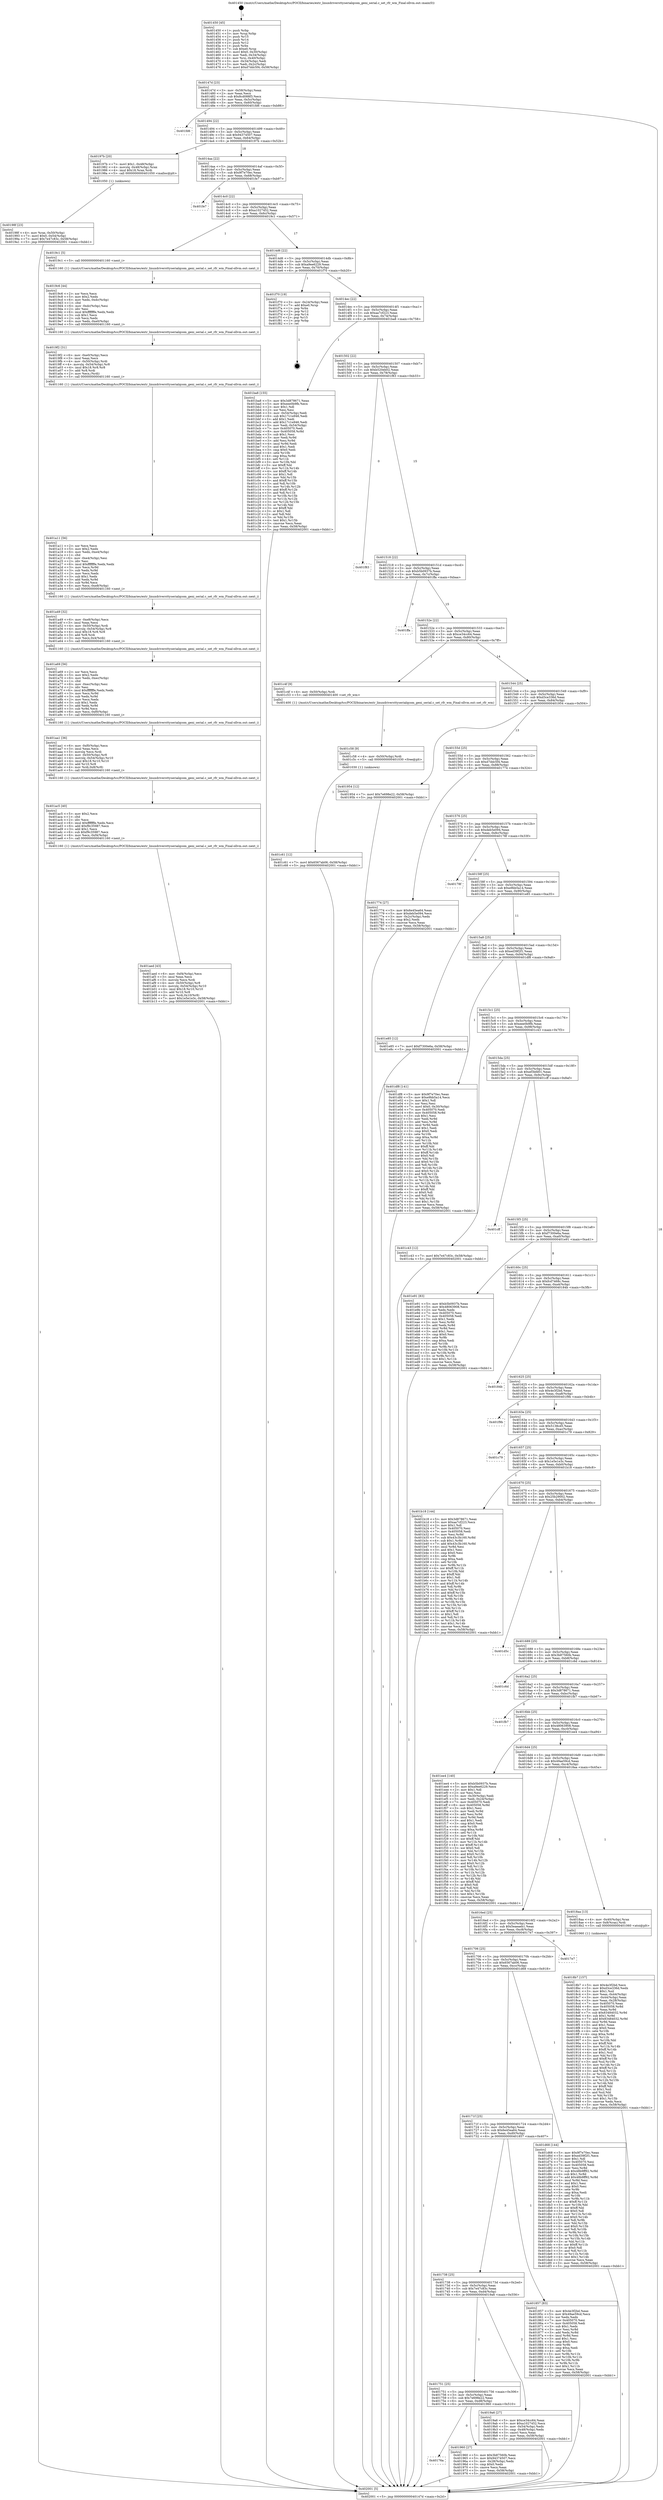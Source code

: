 digraph "0x401450" {
  label = "0x401450 (/mnt/c/Users/mathe/Desktop/tcc/POCII/binaries/extr_linuxdriversttyserialqcom_geni_serial.c_set_rfr_wm_Final-ollvm.out::main(0))"
  labelloc = "t"
  node[shape=record]

  Entry [label="",width=0.3,height=0.3,shape=circle,fillcolor=black,style=filled]
  "0x40147d" [label="{
     0x40147d [23]\l
     | [instrs]\l
     &nbsp;&nbsp;0x40147d \<+3\>: mov -0x58(%rbp),%eax\l
     &nbsp;&nbsp;0x401480 \<+2\>: mov %eax,%ecx\l
     &nbsp;&nbsp;0x401482 \<+6\>: sub $0x8cd088f3,%ecx\l
     &nbsp;&nbsp;0x401488 \<+3\>: mov %eax,-0x5c(%rbp)\l
     &nbsp;&nbsp;0x40148b \<+3\>: mov %ecx,-0x60(%rbp)\l
     &nbsp;&nbsp;0x40148e \<+6\>: je 0000000000401fd6 \<main+0xb86\>\l
  }"]
  "0x401fd6" [label="{
     0x401fd6\l
  }", style=dashed]
  "0x401494" [label="{
     0x401494 [22]\l
     | [instrs]\l
     &nbsp;&nbsp;0x401494 \<+5\>: jmp 0000000000401499 \<main+0x49\>\l
     &nbsp;&nbsp;0x401499 \<+3\>: mov -0x5c(%rbp),%eax\l
     &nbsp;&nbsp;0x40149c \<+5\>: sub $0x94374507,%eax\l
     &nbsp;&nbsp;0x4014a1 \<+3\>: mov %eax,-0x64(%rbp)\l
     &nbsp;&nbsp;0x4014a4 \<+6\>: je 000000000040197b \<main+0x52b\>\l
  }"]
  Exit [label="",width=0.3,height=0.3,shape=circle,fillcolor=black,style=filled,peripheries=2]
  "0x40197b" [label="{
     0x40197b [20]\l
     | [instrs]\l
     &nbsp;&nbsp;0x40197b \<+7\>: movl $0x1,-0x48(%rbp)\l
     &nbsp;&nbsp;0x401982 \<+4\>: movslq -0x48(%rbp),%rax\l
     &nbsp;&nbsp;0x401986 \<+4\>: imul $0x18,%rax,%rdi\l
     &nbsp;&nbsp;0x40198a \<+5\>: call 0000000000401050 \<malloc@plt\>\l
     | [calls]\l
     &nbsp;&nbsp;0x401050 \{1\} (unknown)\l
  }"]
  "0x4014aa" [label="{
     0x4014aa [22]\l
     | [instrs]\l
     &nbsp;&nbsp;0x4014aa \<+5\>: jmp 00000000004014af \<main+0x5f\>\l
     &nbsp;&nbsp;0x4014af \<+3\>: mov -0x5c(%rbp),%eax\l
     &nbsp;&nbsp;0x4014b2 \<+5\>: sub $0x9f7e70ec,%eax\l
     &nbsp;&nbsp;0x4014b7 \<+3\>: mov %eax,-0x68(%rbp)\l
     &nbsp;&nbsp;0x4014ba \<+6\>: je 0000000000401fe7 \<main+0xb97\>\l
  }"]
  "0x401c61" [label="{
     0x401c61 [12]\l
     | [instrs]\l
     &nbsp;&nbsp;0x401c61 \<+7\>: movl $0x6567ab06,-0x58(%rbp)\l
     &nbsp;&nbsp;0x401c68 \<+5\>: jmp 0000000000402001 \<main+0xbb1\>\l
  }"]
  "0x401fe7" [label="{
     0x401fe7\l
  }", style=dashed]
  "0x4014c0" [label="{
     0x4014c0 [22]\l
     | [instrs]\l
     &nbsp;&nbsp;0x4014c0 \<+5\>: jmp 00000000004014c5 \<main+0x75\>\l
     &nbsp;&nbsp;0x4014c5 \<+3\>: mov -0x5c(%rbp),%eax\l
     &nbsp;&nbsp;0x4014c8 \<+5\>: sub $0xa1027452,%eax\l
     &nbsp;&nbsp;0x4014cd \<+3\>: mov %eax,-0x6c(%rbp)\l
     &nbsp;&nbsp;0x4014d0 \<+6\>: je 00000000004019c1 \<main+0x571\>\l
  }"]
  "0x401c58" [label="{
     0x401c58 [9]\l
     | [instrs]\l
     &nbsp;&nbsp;0x401c58 \<+4\>: mov -0x50(%rbp),%rdi\l
     &nbsp;&nbsp;0x401c5c \<+5\>: call 0000000000401030 \<free@plt\>\l
     | [calls]\l
     &nbsp;&nbsp;0x401030 \{1\} (unknown)\l
  }"]
  "0x4019c1" [label="{
     0x4019c1 [5]\l
     | [instrs]\l
     &nbsp;&nbsp;0x4019c1 \<+5\>: call 0000000000401160 \<next_i\>\l
     | [calls]\l
     &nbsp;&nbsp;0x401160 \{1\} (/mnt/c/Users/mathe/Desktop/tcc/POCII/binaries/extr_linuxdriversttyserialqcom_geni_serial.c_set_rfr_wm_Final-ollvm.out::next_i)\l
  }"]
  "0x4014d6" [label="{
     0x4014d6 [22]\l
     | [instrs]\l
     &nbsp;&nbsp;0x4014d6 \<+5\>: jmp 00000000004014db \<main+0x8b\>\l
     &nbsp;&nbsp;0x4014db \<+3\>: mov -0x5c(%rbp),%eax\l
     &nbsp;&nbsp;0x4014de \<+5\>: sub $0xa9ee6229,%eax\l
     &nbsp;&nbsp;0x4014e3 \<+3\>: mov %eax,-0x70(%rbp)\l
     &nbsp;&nbsp;0x4014e6 \<+6\>: je 0000000000401f70 \<main+0xb20\>\l
  }"]
  "0x401aed" [label="{
     0x401aed [43]\l
     | [instrs]\l
     &nbsp;&nbsp;0x401aed \<+6\>: mov -0xf4(%rbp),%ecx\l
     &nbsp;&nbsp;0x401af3 \<+3\>: imul %eax,%ecx\l
     &nbsp;&nbsp;0x401af6 \<+3\>: movslq %ecx,%rdi\l
     &nbsp;&nbsp;0x401af9 \<+4\>: mov -0x50(%rbp),%r8\l
     &nbsp;&nbsp;0x401afd \<+4\>: movslq -0x54(%rbp),%r10\l
     &nbsp;&nbsp;0x401b01 \<+4\>: imul $0x18,%r10,%r10\l
     &nbsp;&nbsp;0x401b05 \<+3\>: add %r10,%r8\l
     &nbsp;&nbsp;0x401b08 \<+4\>: mov %rdi,0x10(%r8)\l
     &nbsp;&nbsp;0x401b0c \<+7\>: movl $0x1e5e1e3c,-0x58(%rbp)\l
     &nbsp;&nbsp;0x401b13 \<+5\>: jmp 0000000000402001 \<main+0xbb1\>\l
  }"]
  "0x401f70" [label="{
     0x401f70 [19]\l
     | [instrs]\l
     &nbsp;&nbsp;0x401f70 \<+3\>: mov -0x24(%rbp),%eax\l
     &nbsp;&nbsp;0x401f73 \<+7\>: add $0xe0,%rsp\l
     &nbsp;&nbsp;0x401f7a \<+1\>: pop %rbx\l
     &nbsp;&nbsp;0x401f7b \<+2\>: pop %r12\l
     &nbsp;&nbsp;0x401f7d \<+2\>: pop %r14\l
     &nbsp;&nbsp;0x401f7f \<+2\>: pop %r15\l
     &nbsp;&nbsp;0x401f81 \<+1\>: pop %rbp\l
     &nbsp;&nbsp;0x401f82 \<+1\>: ret\l
  }"]
  "0x4014ec" [label="{
     0x4014ec [22]\l
     | [instrs]\l
     &nbsp;&nbsp;0x4014ec \<+5\>: jmp 00000000004014f1 \<main+0xa1\>\l
     &nbsp;&nbsp;0x4014f1 \<+3\>: mov -0x5c(%rbp),%eax\l
     &nbsp;&nbsp;0x4014f4 \<+5\>: sub $0xaa7cf223,%eax\l
     &nbsp;&nbsp;0x4014f9 \<+3\>: mov %eax,-0x74(%rbp)\l
     &nbsp;&nbsp;0x4014fc \<+6\>: je 0000000000401ba8 \<main+0x758\>\l
  }"]
  "0x401ac5" [label="{
     0x401ac5 [40]\l
     | [instrs]\l
     &nbsp;&nbsp;0x401ac5 \<+5\>: mov $0x2,%ecx\l
     &nbsp;&nbsp;0x401aca \<+1\>: cltd\l
     &nbsp;&nbsp;0x401acb \<+2\>: idiv %ecx\l
     &nbsp;&nbsp;0x401acd \<+6\>: imul $0xfffffffe,%edx,%ecx\l
     &nbsp;&nbsp;0x401ad3 \<+6\>: add $0xf9c35987,%ecx\l
     &nbsp;&nbsp;0x401ad9 \<+3\>: add $0x1,%ecx\l
     &nbsp;&nbsp;0x401adc \<+6\>: sub $0xf9c35987,%ecx\l
     &nbsp;&nbsp;0x401ae2 \<+6\>: mov %ecx,-0xf4(%rbp)\l
     &nbsp;&nbsp;0x401ae8 \<+5\>: call 0000000000401160 \<next_i\>\l
     | [calls]\l
     &nbsp;&nbsp;0x401160 \{1\} (/mnt/c/Users/mathe/Desktop/tcc/POCII/binaries/extr_linuxdriversttyserialqcom_geni_serial.c_set_rfr_wm_Final-ollvm.out::next_i)\l
  }"]
  "0x401ba8" [label="{
     0x401ba8 [155]\l
     | [instrs]\l
     &nbsp;&nbsp;0x401ba8 \<+5\>: mov $0x3d878671,%eax\l
     &nbsp;&nbsp;0x401bad \<+5\>: mov $0xeee0b9fb,%ecx\l
     &nbsp;&nbsp;0x401bb2 \<+2\>: mov $0x1,%dl\l
     &nbsp;&nbsp;0x401bb4 \<+2\>: xor %esi,%esi\l
     &nbsp;&nbsp;0x401bb6 \<+3\>: mov -0x54(%rbp),%edi\l
     &nbsp;&nbsp;0x401bb9 \<+6\>: sub $0x17c1e946,%edi\l
     &nbsp;&nbsp;0x401bbf \<+3\>: add $0x1,%edi\l
     &nbsp;&nbsp;0x401bc2 \<+6\>: add $0x17c1e946,%edi\l
     &nbsp;&nbsp;0x401bc8 \<+3\>: mov %edi,-0x54(%rbp)\l
     &nbsp;&nbsp;0x401bcb \<+7\>: mov 0x405070,%edi\l
     &nbsp;&nbsp;0x401bd2 \<+8\>: mov 0x405058,%r8d\l
     &nbsp;&nbsp;0x401bda \<+3\>: sub $0x1,%esi\l
     &nbsp;&nbsp;0x401bdd \<+3\>: mov %edi,%r9d\l
     &nbsp;&nbsp;0x401be0 \<+3\>: add %esi,%r9d\l
     &nbsp;&nbsp;0x401be3 \<+4\>: imul %r9d,%edi\l
     &nbsp;&nbsp;0x401be7 \<+3\>: and $0x1,%edi\l
     &nbsp;&nbsp;0x401bea \<+3\>: cmp $0x0,%edi\l
     &nbsp;&nbsp;0x401bed \<+4\>: sete %r10b\l
     &nbsp;&nbsp;0x401bf1 \<+4\>: cmp $0xa,%r8d\l
     &nbsp;&nbsp;0x401bf5 \<+4\>: setl %r11b\l
     &nbsp;&nbsp;0x401bf9 \<+3\>: mov %r10b,%bl\l
     &nbsp;&nbsp;0x401bfc \<+3\>: xor $0xff,%bl\l
     &nbsp;&nbsp;0x401bff \<+3\>: mov %r11b,%r14b\l
     &nbsp;&nbsp;0x401c02 \<+4\>: xor $0xff,%r14b\l
     &nbsp;&nbsp;0x401c06 \<+3\>: xor $0x1,%dl\l
     &nbsp;&nbsp;0x401c09 \<+3\>: mov %bl,%r15b\l
     &nbsp;&nbsp;0x401c0c \<+4\>: and $0xff,%r15b\l
     &nbsp;&nbsp;0x401c10 \<+3\>: and %dl,%r10b\l
     &nbsp;&nbsp;0x401c13 \<+3\>: mov %r14b,%r12b\l
     &nbsp;&nbsp;0x401c16 \<+4\>: and $0xff,%r12b\l
     &nbsp;&nbsp;0x401c1a \<+3\>: and %dl,%r11b\l
     &nbsp;&nbsp;0x401c1d \<+3\>: or %r10b,%r15b\l
     &nbsp;&nbsp;0x401c20 \<+3\>: or %r11b,%r12b\l
     &nbsp;&nbsp;0x401c23 \<+3\>: xor %r12b,%r15b\l
     &nbsp;&nbsp;0x401c26 \<+3\>: or %r14b,%bl\l
     &nbsp;&nbsp;0x401c29 \<+3\>: xor $0xff,%bl\l
     &nbsp;&nbsp;0x401c2c \<+3\>: or $0x1,%dl\l
     &nbsp;&nbsp;0x401c2f \<+2\>: and %dl,%bl\l
     &nbsp;&nbsp;0x401c31 \<+3\>: or %bl,%r15b\l
     &nbsp;&nbsp;0x401c34 \<+4\>: test $0x1,%r15b\l
     &nbsp;&nbsp;0x401c38 \<+3\>: cmovne %ecx,%eax\l
     &nbsp;&nbsp;0x401c3b \<+3\>: mov %eax,-0x58(%rbp)\l
     &nbsp;&nbsp;0x401c3e \<+5\>: jmp 0000000000402001 \<main+0xbb1\>\l
  }"]
  "0x401502" [label="{
     0x401502 [22]\l
     | [instrs]\l
     &nbsp;&nbsp;0x401502 \<+5\>: jmp 0000000000401507 \<main+0xb7\>\l
     &nbsp;&nbsp;0x401507 \<+3\>: mov -0x5c(%rbp),%eax\l
     &nbsp;&nbsp;0x40150a \<+5\>: sub $0xb520eb02,%eax\l
     &nbsp;&nbsp;0x40150f \<+3\>: mov %eax,-0x78(%rbp)\l
     &nbsp;&nbsp;0x401512 \<+6\>: je 0000000000401f83 \<main+0xb33\>\l
  }"]
  "0x401aa1" [label="{
     0x401aa1 [36]\l
     | [instrs]\l
     &nbsp;&nbsp;0x401aa1 \<+6\>: mov -0xf0(%rbp),%ecx\l
     &nbsp;&nbsp;0x401aa7 \<+3\>: imul %eax,%ecx\l
     &nbsp;&nbsp;0x401aaa \<+3\>: movslq %ecx,%rdi\l
     &nbsp;&nbsp;0x401aad \<+4\>: mov -0x50(%rbp),%r8\l
     &nbsp;&nbsp;0x401ab1 \<+4\>: movslq -0x54(%rbp),%r10\l
     &nbsp;&nbsp;0x401ab5 \<+4\>: imul $0x18,%r10,%r10\l
     &nbsp;&nbsp;0x401ab9 \<+3\>: add %r10,%r8\l
     &nbsp;&nbsp;0x401abc \<+4\>: mov %rdi,0x8(%r8)\l
     &nbsp;&nbsp;0x401ac0 \<+5\>: call 0000000000401160 \<next_i\>\l
     | [calls]\l
     &nbsp;&nbsp;0x401160 \{1\} (/mnt/c/Users/mathe/Desktop/tcc/POCII/binaries/extr_linuxdriversttyserialqcom_geni_serial.c_set_rfr_wm_Final-ollvm.out::next_i)\l
  }"]
  "0x401f83" [label="{
     0x401f83\l
  }", style=dashed]
  "0x401518" [label="{
     0x401518 [22]\l
     | [instrs]\l
     &nbsp;&nbsp;0x401518 \<+5\>: jmp 000000000040151d \<main+0xcd\>\l
     &nbsp;&nbsp;0x40151d \<+3\>: mov -0x5c(%rbp),%eax\l
     &nbsp;&nbsp;0x401520 \<+5\>: sub $0xb5b0937b,%eax\l
     &nbsp;&nbsp;0x401525 \<+3\>: mov %eax,-0x7c(%rbp)\l
     &nbsp;&nbsp;0x401528 \<+6\>: je 0000000000401ffa \<main+0xbaa\>\l
  }"]
  "0x401a69" [label="{
     0x401a69 [56]\l
     | [instrs]\l
     &nbsp;&nbsp;0x401a69 \<+2\>: xor %ecx,%ecx\l
     &nbsp;&nbsp;0x401a6b \<+5\>: mov $0x2,%edx\l
     &nbsp;&nbsp;0x401a70 \<+6\>: mov %edx,-0xec(%rbp)\l
     &nbsp;&nbsp;0x401a76 \<+1\>: cltd\l
     &nbsp;&nbsp;0x401a77 \<+6\>: mov -0xec(%rbp),%esi\l
     &nbsp;&nbsp;0x401a7d \<+2\>: idiv %esi\l
     &nbsp;&nbsp;0x401a7f \<+6\>: imul $0xfffffffe,%edx,%edx\l
     &nbsp;&nbsp;0x401a85 \<+3\>: mov %ecx,%r9d\l
     &nbsp;&nbsp;0x401a88 \<+3\>: sub %edx,%r9d\l
     &nbsp;&nbsp;0x401a8b \<+2\>: mov %ecx,%edx\l
     &nbsp;&nbsp;0x401a8d \<+3\>: sub $0x1,%edx\l
     &nbsp;&nbsp;0x401a90 \<+3\>: add %edx,%r9d\l
     &nbsp;&nbsp;0x401a93 \<+3\>: sub %r9d,%ecx\l
     &nbsp;&nbsp;0x401a96 \<+6\>: mov %ecx,-0xf0(%rbp)\l
     &nbsp;&nbsp;0x401a9c \<+5\>: call 0000000000401160 \<next_i\>\l
     | [calls]\l
     &nbsp;&nbsp;0x401160 \{1\} (/mnt/c/Users/mathe/Desktop/tcc/POCII/binaries/extr_linuxdriversttyserialqcom_geni_serial.c_set_rfr_wm_Final-ollvm.out::next_i)\l
  }"]
  "0x401ffa" [label="{
     0x401ffa\l
  }", style=dashed]
  "0x40152e" [label="{
     0x40152e [22]\l
     | [instrs]\l
     &nbsp;&nbsp;0x40152e \<+5\>: jmp 0000000000401533 \<main+0xe3\>\l
     &nbsp;&nbsp;0x401533 \<+3\>: mov -0x5c(%rbp),%eax\l
     &nbsp;&nbsp;0x401536 \<+5\>: sub $0xce34cc64,%eax\l
     &nbsp;&nbsp;0x40153b \<+3\>: mov %eax,-0x80(%rbp)\l
     &nbsp;&nbsp;0x40153e \<+6\>: je 0000000000401c4f \<main+0x7ff\>\l
  }"]
  "0x401a49" [label="{
     0x401a49 [32]\l
     | [instrs]\l
     &nbsp;&nbsp;0x401a49 \<+6\>: mov -0xe8(%rbp),%ecx\l
     &nbsp;&nbsp;0x401a4f \<+3\>: imul %eax,%ecx\l
     &nbsp;&nbsp;0x401a52 \<+4\>: mov -0x50(%rbp),%rdi\l
     &nbsp;&nbsp;0x401a56 \<+4\>: movslq -0x54(%rbp),%r8\l
     &nbsp;&nbsp;0x401a5a \<+4\>: imul $0x18,%r8,%r8\l
     &nbsp;&nbsp;0x401a5e \<+3\>: add %r8,%rdi\l
     &nbsp;&nbsp;0x401a61 \<+3\>: mov %ecx,0x4(%rdi)\l
     &nbsp;&nbsp;0x401a64 \<+5\>: call 0000000000401160 \<next_i\>\l
     | [calls]\l
     &nbsp;&nbsp;0x401160 \{1\} (/mnt/c/Users/mathe/Desktop/tcc/POCII/binaries/extr_linuxdriversttyserialqcom_geni_serial.c_set_rfr_wm_Final-ollvm.out::next_i)\l
  }"]
  "0x401c4f" [label="{
     0x401c4f [9]\l
     | [instrs]\l
     &nbsp;&nbsp;0x401c4f \<+4\>: mov -0x50(%rbp),%rdi\l
     &nbsp;&nbsp;0x401c53 \<+5\>: call 0000000000401400 \<set_rfr_wm\>\l
     | [calls]\l
     &nbsp;&nbsp;0x401400 \{1\} (/mnt/c/Users/mathe/Desktop/tcc/POCII/binaries/extr_linuxdriversttyserialqcom_geni_serial.c_set_rfr_wm_Final-ollvm.out::set_rfr_wm)\l
  }"]
  "0x401544" [label="{
     0x401544 [25]\l
     | [instrs]\l
     &nbsp;&nbsp;0x401544 \<+5\>: jmp 0000000000401549 \<main+0xf9\>\l
     &nbsp;&nbsp;0x401549 \<+3\>: mov -0x5c(%rbp),%eax\l
     &nbsp;&nbsp;0x40154c \<+5\>: sub $0xd3ce336d,%eax\l
     &nbsp;&nbsp;0x401551 \<+6\>: mov %eax,-0x84(%rbp)\l
     &nbsp;&nbsp;0x401557 \<+6\>: je 0000000000401954 \<main+0x504\>\l
  }"]
  "0x401a11" [label="{
     0x401a11 [56]\l
     | [instrs]\l
     &nbsp;&nbsp;0x401a11 \<+2\>: xor %ecx,%ecx\l
     &nbsp;&nbsp;0x401a13 \<+5\>: mov $0x2,%edx\l
     &nbsp;&nbsp;0x401a18 \<+6\>: mov %edx,-0xe4(%rbp)\l
     &nbsp;&nbsp;0x401a1e \<+1\>: cltd\l
     &nbsp;&nbsp;0x401a1f \<+6\>: mov -0xe4(%rbp),%esi\l
     &nbsp;&nbsp;0x401a25 \<+2\>: idiv %esi\l
     &nbsp;&nbsp;0x401a27 \<+6\>: imul $0xfffffffe,%edx,%edx\l
     &nbsp;&nbsp;0x401a2d \<+3\>: mov %ecx,%r9d\l
     &nbsp;&nbsp;0x401a30 \<+3\>: sub %edx,%r9d\l
     &nbsp;&nbsp;0x401a33 \<+2\>: mov %ecx,%edx\l
     &nbsp;&nbsp;0x401a35 \<+3\>: sub $0x1,%edx\l
     &nbsp;&nbsp;0x401a38 \<+3\>: add %edx,%r9d\l
     &nbsp;&nbsp;0x401a3b \<+3\>: sub %r9d,%ecx\l
     &nbsp;&nbsp;0x401a3e \<+6\>: mov %ecx,-0xe8(%rbp)\l
     &nbsp;&nbsp;0x401a44 \<+5\>: call 0000000000401160 \<next_i\>\l
     | [calls]\l
     &nbsp;&nbsp;0x401160 \{1\} (/mnt/c/Users/mathe/Desktop/tcc/POCII/binaries/extr_linuxdriversttyserialqcom_geni_serial.c_set_rfr_wm_Final-ollvm.out::next_i)\l
  }"]
  "0x401954" [label="{
     0x401954 [12]\l
     | [instrs]\l
     &nbsp;&nbsp;0x401954 \<+7\>: movl $0x7e698e22,-0x58(%rbp)\l
     &nbsp;&nbsp;0x40195b \<+5\>: jmp 0000000000402001 \<main+0xbb1\>\l
  }"]
  "0x40155d" [label="{
     0x40155d [25]\l
     | [instrs]\l
     &nbsp;&nbsp;0x40155d \<+5\>: jmp 0000000000401562 \<main+0x112\>\l
     &nbsp;&nbsp;0x401562 \<+3\>: mov -0x5c(%rbp),%eax\l
     &nbsp;&nbsp;0x401565 \<+5\>: sub $0xd7ddc5f4,%eax\l
     &nbsp;&nbsp;0x40156a \<+6\>: mov %eax,-0x88(%rbp)\l
     &nbsp;&nbsp;0x401570 \<+6\>: je 0000000000401774 \<main+0x324\>\l
  }"]
  "0x4019f2" [label="{
     0x4019f2 [31]\l
     | [instrs]\l
     &nbsp;&nbsp;0x4019f2 \<+6\>: mov -0xe0(%rbp),%ecx\l
     &nbsp;&nbsp;0x4019f8 \<+3\>: imul %eax,%ecx\l
     &nbsp;&nbsp;0x4019fb \<+4\>: mov -0x50(%rbp),%rdi\l
     &nbsp;&nbsp;0x4019ff \<+4\>: movslq -0x54(%rbp),%r8\l
     &nbsp;&nbsp;0x401a03 \<+4\>: imul $0x18,%r8,%r8\l
     &nbsp;&nbsp;0x401a07 \<+3\>: add %r8,%rdi\l
     &nbsp;&nbsp;0x401a0a \<+2\>: mov %ecx,(%rdi)\l
     &nbsp;&nbsp;0x401a0c \<+5\>: call 0000000000401160 \<next_i\>\l
     | [calls]\l
     &nbsp;&nbsp;0x401160 \{1\} (/mnt/c/Users/mathe/Desktop/tcc/POCII/binaries/extr_linuxdriversttyserialqcom_geni_serial.c_set_rfr_wm_Final-ollvm.out::next_i)\l
  }"]
  "0x401774" [label="{
     0x401774 [27]\l
     | [instrs]\l
     &nbsp;&nbsp;0x401774 \<+5\>: mov $0x6e45ea64,%eax\l
     &nbsp;&nbsp;0x401779 \<+5\>: mov $0xdeb5e094,%ecx\l
     &nbsp;&nbsp;0x40177e \<+3\>: mov -0x2c(%rbp),%edx\l
     &nbsp;&nbsp;0x401781 \<+3\>: cmp $0x2,%edx\l
     &nbsp;&nbsp;0x401784 \<+3\>: cmovne %ecx,%eax\l
     &nbsp;&nbsp;0x401787 \<+3\>: mov %eax,-0x58(%rbp)\l
     &nbsp;&nbsp;0x40178a \<+5\>: jmp 0000000000402001 \<main+0xbb1\>\l
  }"]
  "0x401576" [label="{
     0x401576 [25]\l
     | [instrs]\l
     &nbsp;&nbsp;0x401576 \<+5\>: jmp 000000000040157b \<main+0x12b\>\l
     &nbsp;&nbsp;0x40157b \<+3\>: mov -0x5c(%rbp),%eax\l
     &nbsp;&nbsp;0x40157e \<+5\>: sub $0xdeb5e094,%eax\l
     &nbsp;&nbsp;0x401583 \<+6\>: mov %eax,-0x8c(%rbp)\l
     &nbsp;&nbsp;0x401589 \<+6\>: je 000000000040178f \<main+0x33f\>\l
  }"]
  "0x402001" [label="{
     0x402001 [5]\l
     | [instrs]\l
     &nbsp;&nbsp;0x402001 \<+5\>: jmp 000000000040147d \<main+0x2d\>\l
  }"]
  "0x401450" [label="{
     0x401450 [45]\l
     | [instrs]\l
     &nbsp;&nbsp;0x401450 \<+1\>: push %rbp\l
     &nbsp;&nbsp;0x401451 \<+3\>: mov %rsp,%rbp\l
     &nbsp;&nbsp;0x401454 \<+2\>: push %r15\l
     &nbsp;&nbsp;0x401456 \<+2\>: push %r14\l
     &nbsp;&nbsp;0x401458 \<+2\>: push %r12\l
     &nbsp;&nbsp;0x40145a \<+1\>: push %rbx\l
     &nbsp;&nbsp;0x40145b \<+7\>: sub $0xe0,%rsp\l
     &nbsp;&nbsp;0x401462 \<+7\>: movl $0x0,-0x30(%rbp)\l
     &nbsp;&nbsp;0x401469 \<+3\>: mov %edi,-0x34(%rbp)\l
     &nbsp;&nbsp;0x40146c \<+4\>: mov %rsi,-0x40(%rbp)\l
     &nbsp;&nbsp;0x401470 \<+3\>: mov -0x34(%rbp),%edi\l
     &nbsp;&nbsp;0x401473 \<+3\>: mov %edi,-0x2c(%rbp)\l
     &nbsp;&nbsp;0x401476 \<+7\>: movl $0xd7ddc5f4,-0x58(%rbp)\l
  }"]
  "0x4019c6" [label="{
     0x4019c6 [44]\l
     | [instrs]\l
     &nbsp;&nbsp;0x4019c6 \<+2\>: xor %ecx,%ecx\l
     &nbsp;&nbsp;0x4019c8 \<+5\>: mov $0x2,%edx\l
     &nbsp;&nbsp;0x4019cd \<+6\>: mov %edx,-0xdc(%rbp)\l
     &nbsp;&nbsp;0x4019d3 \<+1\>: cltd\l
     &nbsp;&nbsp;0x4019d4 \<+6\>: mov -0xdc(%rbp),%esi\l
     &nbsp;&nbsp;0x4019da \<+2\>: idiv %esi\l
     &nbsp;&nbsp;0x4019dc \<+6\>: imul $0xfffffffe,%edx,%edx\l
     &nbsp;&nbsp;0x4019e2 \<+3\>: sub $0x1,%ecx\l
     &nbsp;&nbsp;0x4019e5 \<+2\>: sub %ecx,%edx\l
     &nbsp;&nbsp;0x4019e7 \<+6\>: mov %edx,-0xe0(%rbp)\l
     &nbsp;&nbsp;0x4019ed \<+5\>: call 0000000000401160 \<next_i\>\l
     | [calls]\l
     &nbsp;&nbsp;0x401160 \{1\} (/mnt/c/Users/mathe/Desktop/tcc/POCII/binaries/extr_linuxdriversttyserialqcom_geni_serial.c_set_rfr_wm_Final-ollvm.out::next_i)\l
  }"]
  "0x40178f" [label="{
     0x40178f\l
  }", style=dashed]
  "0x40158f" [label="{
     0x40158f [25]\l
     | [instrs]\l
     &nbsp;&nbsp;0x40158f \<+5\>: jmp 0000000000401594 \<main+0x144\>\l
     &nbsp;&nbsp;0x401594 \<+3\>: mov -0x5c(%rbp),%eax\l
     &nbsp;&nbsp;0x401597 \<+5\>: sub $0xe9bb5a14,%eax\l
     &nbsp;&nbsp;0x40159c \<+6\>: mov %eax,-0x90(%rbp)\l
     &nbsp;&nbsp;0x4015a2 \<+6\>: je 0000000000401e85 \<main+0xa35\>\l
  }"]
  "0x40198f" [label="{
     0x40198f [23]\l
     | [instrs]\l
     &nbsp;&nbsp;0x40198f \<+4\>: mov %rax,-0x50(%rbp)\l
     &nbsp;&nbsp;0x401993 \<+7\>: movl $0x0,-0x54(%rbp)\l
     &nbsp;&nbsp;0x40199a \<+7\>: movl $0x7e47c83c,-0x58(%rbp)\l
     &nbsp;&nbsp;0x4019a1 \<+5\>: jmp 0000000000402001 \<main+0xbb1\>\l
  }"]
  "0x401e85" [label="{
     0x401e85 [12]\l
     | [instrs]\l
     &nbsp;&nbsp;0x401e85 \<+7\>: movl $0xf7300e6a,-0x58(%rbp)\l
     &nbsp;&nbsp;0x401e8c \<+5\>: jmp 0000000000402001 \<main+0xbb1\>\l
  }"]
  "0x4015a8" [label="{
     0x4015a8 [25]\l
     | [instrs]\l
     &nbsp;&nbsp;0x4015a8 \<+5\>: jmp 00000000004015ad \<main+0x15d\>\l
     &nbsp;&nbsp;0x4015ad \<+3\>: mov -0x5c(%rbp),%eax\l
     &nbsp;&nbsp;0x4015b0 \<+5\>: sub $0xed39f2f1,%eax\l
     &nbsp;&nbsp;0x4015b5 \<+6\>: mov %eax,-0x94(%rbp)\l
     &nbsp;&nbsp;0x4015bb \<+6\>: je 0000000000401df8 \<main+0x9a8\>\l
  }"]
  "0x40176a" [label="{
     0x40176a\l
  }", style=dashed]
  "0x401df8" [label="{
     0x401df8 [141]\l
     | [instrs]\l
     &nbsp;&nbsp;0x401df8 \<+5\>: mov $0x9f7e70ec,%eax\l
     &nbsp;&nbsp;0x401dfd \<+5\>: mov $0xe9bb5a14,%ecx\l
     &nbsp;&nbsp;0x401e02 \<+2\>: mov $0x1,%dl\l
     &nbsp;&nbsp;0x401e04 \<+2\>: xor %esi,%esi\l
     &nbsp;&nbsp;0x401e06 \<+7\>: movl $0x0,-0x30(%rbp)\l
     &nbsp;&nbsp;0x401e0d \<+7\>: mov 0x405070,%edi\l
     &nbsp;&nbsp;0x401e14 \<+8\>: mov 0x405058,%r8d\l
     &nbsp;&nbsp;0x401e1c \<+3\>: sub $0x1,%esi\l
     &nbsp;&nbsp;0x401e1f \<+3\>: mov %edi,%r9d\l
     &nbsp;&nbsp;0x401e22 \<+3\>: add %esi,%r9d\l
     &nbsp;&nbsp;0x401e25 \<+4\>: imul %r9d,%edi\l
     &nbsp;&nbsp;0x401e29 \<+3\>: and $0x1,%edi\l
     &nbsp;&nbsp;0x401e2c \<+3\>: cmp $0x0,%edi\l
     &nbsp;&nbsp;0x401e2f \<+4\>: sete %r10b\l
     &nbsp;&nbsp;0x401e33 \<+4\>: cmp $0xa,%r8d\l
     &nbsp;&nbsp;0x401e37 \<+4\>: setl %r11b\l
     &nbsp;&nbsp;0x401e3b \<+3\>: mov %r10b,%bl\l
     &nbsp;&nbsp;0x401e3e \<+3\>: xor $0xff,%bl\l
     &nbsp;&nbsp;0x401e41 \<+3\>: mov %r11b,%r14b\l
     &nbsp;&nbsp;0x401e44 \<+4\>: xor $0xff,%r14b\l
     &nbsp;&nbsp;0x401e48 \<+3\>: xor $0x0,%dl\l
     &nbsp;&nbsp;0x401e4b \<+3\>: mov %bl,%r15b\l
     &nbsp;&nbsp;0x401e4e \<+4\>: and $0x0,%r15b\l
     &nbsp;&nbsp;0x401e52 \<+3\>: and %dl,%r10b\l
     &nbsp;&nbsp;0x401e55 \<+3\>: mov %r14b,%r12b\l
     &nbsp;&nbsp;0x401e58 \<+4\>: and $0x0,%r12b\l
     &nbsp;&nbsp;0x401e5c \<+3\>: and %dl,%r11b\l
     &nbsp;&nbsp;0x401e5f \<+3\>: or %r10b,%r15b\l
     &nbsp;&nbsp;0x401e62 \<+3\>: or %r11b,%r12b\l
     &nbsp;&nbsp;0x401e65 \<+3\>: xor %r12b,%r15b\l
     &nbsp;&nbsp;0x401e68 \<+3\>: or %r14b,%bl\l
     &nbsp;&nbsp;0x401e6b \<+3\>: xor $0xff,%bl\l
     &nbsp;&nbsp;0x401e6e \<+3\>: or $0x0,%dl\l
     &nbsp;&nbsp;0x401e71 \<+2\>: and %dl,%bl\l
     &nbsp;&nbsp;0x401e73 \<+3\>: or %bl,%r15b\l
     &nbsp;&nbsp;0x401e76 \<+4\>: test $0x1,%r15b\l
     &nbsp;&nbsp;0x401e7a \<+3\>: cmovne %ecx,%eax\l
     &nbsp;&nbsp;0x401e7d \<+3\>: mov %eax,-0x58(%rbp)\l
     &nbsp;&nbsp;0x401e80 \<+5\>: jmp 0000000000402001 \<main+0xbb1\>\l
  }"]
  "0x4015c1" [label="{
     0x4015c1 [25]\l
     | [instrs]\l
     &nbsp;&nbsp;0x4015c1 \<+5\>: jmp 00000000004015c6 \<main+0x176\>\l
     &nbsp;&nbsp;0x4015c6 \<+3\>: mov -0x5c(%rbp),%eax\l
     &nbsp;&nbsp;0x4015c9 \<+5\>: sub $0xeee0b9fb,%eax\l
     &nbsp;&nbsp;0x4015ce \<+6\>: mov %eax,-0x98(%rbp)\l
     &nbsp;&nbsp;0x4015d4 \<+6\>: je 0000000000401c43 \<main+0x7f3\>\l
  }"]
  "0x401960" [label="{
     0x401960 [27]\l
     | [instrs]\l
     &nbsp;&nbsp;0x401960 \<+5\>: mov $0x3b87560b,%eax\l
     &nbsp;&nbsp;0x401965 \<+5\>: mov $0x94374507,%ecx\l
     &nbsp;&nbsp;0x40196a \<+3\>: mov -0x28(%rbp),%edx\l
     &nbsp;&nbsp;0x40196d \<+3\>: cmp $0x0,%edx\l
     &nbsp;&nbsp;0x401970 \<+3\>: cmove %ecx,%eax\l
     &nbsp;&nbsp;0x401973 \<+3\>: mov %eax,-0x58(%rbp)\l
     &nbsp;&nbsp;0x401976 \<+5\>: jmp 0000000000402001 \<main+0xbb1\>\l
  }"]
  "0x401c43" [label="{
     0x401c43 [12]\l
     | [instrs]\l
     &nbsp;&nbsp;0x401c43 \<+7\>: movl $0x7e47c83c,-0x58(%rbp)\l
     &nbsp;&nbsp;0x401c4a \<+5\>: jmp 0000000000402001 \<main+0xbb1\>\l
  }"]
  "0x4015da" [label="{
     0x4015da [25]\l
     | [instrs]\l
     &nbsp;&nbsp;0x4015da \<+5\>: jmp 00000000004015df \<main+0x18f\>\l
     &nbsp;&nbsp;0x4015df \<+3\>: mov -0x5c(%rbp),%eax\l
     &nbsp;&nbsp;0x4015e2 \<+5\>: sub $0xef3bfd01,%eax\l
     &nbsp;&nbsp;0x4015e7 \<+6\>: mov %eax,-0x9c(%rbp)\l
     &nbsp;&nbsp;0x4015ed \<+6\>: je 0000000000401cff \<main+0x8af\>\l
  }"]
  "0x401751" [label="{
     0x401751 [25]\l
     | [instrs]\l
     &nbsp;&nbsp;0x401751 \<+5\>: jmp 0000000000401756 \<main+0x306\>\l
     &nbsp;&nbsp;0x401756 \<+3\>: mov -0x5c(%rbp),%eax\l
     &nbsp;&nbsp;0x401759 \<+5\>: sub $0x7e698e22,%eax\l
     &nbsp;&nbsp;0x40175e \<+6\>: mov %eax,-0xd8(%rbp)\l
     &nbsp;&nbsp;0x401764 \<+6\>: je 0000000000401960 \<main+0x510\>\l
  }"]
  "0x401cff" [label="{
     0x401cff\l
  }", style=dashed]
  "0x4015f3" [label="{
     0x4015f3 [25]\l
     | [instrs]\l
     &nbsp;&nbsp;0x4015f3 \<+5\>: jmp 00000000004015f8 \<main+0x1a8\>\l
     &nbsp;&nbsp;0x4015f8 \<+3\>: mov -0x5c(%rbp),%eax\l
     &nbsp;&nbsp;0x4015fb \<+5\>: sub $0xf7300e6a,%eax\l
     &nbsp;&nbsp;0x401600 \<+6\>: mov %eax,-0xa0(%rbp)\l
     &nbsp;&nbsp;0x401606 \<+6\>: je 0000000000401e91 \<main+0xa41\>\l
  }"]
  "0x4019a6" [label="{
     0x4019a6 [27]\l
     | [instrs]\l
     &nbsp;&nbsp;0x4019a6 \<+5\>: mov $0xce34cc64,%eax\l
     &nbsp;&nbsp;0x4019ab \<+5\>: mov $0xa1027452,%ecx\l
     &nbsp;&nbsp;0x4019b0 \<+3\>: mov -0x54(%rbp),%edx\l
     &nbsp;&nbsp;0x4019b3 \<+3\>: cmp -0x48(%rbp),%edx\l
     &nbsp;&nbsp;0x4019b6 \<+3\>: cmovl %ecx,%eax\l
     &nbsp;&nbsp;0x4019b9 \<+3\>: mov %eax,-0x58(%rbp)\l
     &nbsp;&nbsp;0x4019bc \<+5\>: jmp 0000000000402001 \<main+0xbb1\>\l
  }"]
  "0x401e91" [label="{
     0x401e91 [83]\l
     | [instrs]\l
     &nbsp;&nbsp;0x401e91 \<+5\>: mov $0xb5b0937b,%eax\l
     &nbsp;&nbsp;0x401e96 \<+5\>: mov $0x48063908,%ecx\l
     &nbsp;&nbsp;0x401e9b \<+2\>: xor %edx,%edx\l
     &nbsp;&nbsp;0x401e9d \<+7\>: mov 0x405070,%esi\l
     &nbsp;&nbsp;0x401ea4 \<+7\>: mov 0x405058,%edi\l
     &nbsp;&nbsp;0x401eab \<+3\>: sub $0x1,%edx\l
     &nbsp;&nbsp;0x401eae \<+3\>: mov %esi,%r8d\l
     &nbsp;&nbsp;0x401eb1 \<+3\>: add %edx,%r8d\l
     &nbsp;&nbsp;0x401eb4 \<+4\>: imul %r8d,%esi\l
     &nbsp;&nbsp;0x401eb8 \<+3\>: and $0x1,%esi\l
     &nbsp;&nbsp;0x401ebb \<+3\>: cmp $0x0,%esi\l
     &nbsp;&nbsp;0x401ebe \<+4\>: sete %r9b\l
     &nbsp;&nbsp;0x401ec2 \<+3\>: cmp $0xa,%edi\l
     &nbsp;&nbsp;0x401ec5 \<+4\>: setl %r10b\l
     &nbsp;&nbsp;0x401ec9 \<+3\>: mov %r9b,%r11b\l
     &nbsp;&nbsp;0x401ecc \<+3\>: and %r10b,%r11b\l
     &nbsp;&nbsp;0x401ecf \<+3\>: xor %r10b,%r9b\l
     &nbsp;&nbsp;0x401ed2 \<+3\>: or %r9b,%r11b\l
     &nbsp;&nbsp;0x401ed5 \<+4\>: test $0x1,%r11b\l
     &nbsp;&nbsp;0x401ed9 \<+3\>: cmovne %ecx,%eax\l
     &nbsp;&nbsp;0x401edc \<+3\>: mov %eax,-0x58(%rbp)\l
     &nbsp;&nbsp;0x401edf \<+5\>: jmp 0000000000402001 \<main+0xbb1\>\l
  }"]
  "0x40160c" [label="{
     0x40160c [25]\l
     | [instrs]\l
     &nbsp;&nbsp;0x40160c \<+5\>: jmp 0000000000401611 \<main+0x1c1\>\l
     &nbsp;&nbsp;0x401611 \<+3\>: mov -0x5c(%rbp),%eax\l
     &nbsp;&nbsp;0x401614 \<+5\>: sub $0xfcd7468c,%eax\l
     &nbsp;&nbsp;0x401619 \<+6\>: mov %eax,-0xa4(%rbp)\l
     &nbsp;&nbsp;0x40161f \<+6\>: je 000000000040184b \<main+0x3fb\>\l
  }"]
  "0x4018b7" [label="{
     0x4018b7 [157]\l
     | [instrs]\l
     &nbsp;&nbsp;0x4018b7 \<+5\>: mov $0x4e3f2bd,%ecx\l
     &nbsp;&nbsp;0x4018bc \<+5\>: mov $0xd3ce336d,%edx\l
     &nbsp;&nbsp;0x4018c1 \<+3\>: mov $0x1,%sil\l
     &nbsp;&nbsp;0x4018c4 \<+3\>: mov %eax,-0x44(%rbp)\l
     &nbsp;&nbsp;0x4018c7 \<+3\>: mov -0x44(%rbp),%eax\l
     &nbsp;&nbsp;0x4018ca \<+3\>: mov %eax,-0x28(%rbp)\l
     &nbsp;&nbsp;0x4018cd \<+7\>: mov 0x405070,%eax\l
     &nbsp;&nbsp;0x4018d4 \<+8\>: mov 0x405058,%r8d\l
     &nbsp;&nbsp;0x4018dc \<+3\>: mov %eax,%r9d\l
     &nbsp;&nbsp;0x4018df \<+7\>: sub $0x83484032,%r9d\l
     &nbsp;&nbsp;0x4018e6 \<+4\>: sub $0x1,%r9d\l
     &nbsp;&nbsp;0x4018ea \<+7\>: add $0x83484032,%r9d\l
     &nbsp;&nbsp;0x4018f1 \<+4\>: imul %r9d,%eax\l
     &nbsp;&nbsp;0x4018f5 \<+3\>: and $0x1,%eax\l
     &nbsp;&nbsp;0x4018f8 \<+3\>: cmp $0x0,%eax\l
     &nbsp;&nbsp;0x4018fb \<+4\>: sete %r10b\l
     &nbsp;&nbsp;0x4018ff \<+4\>: cmp $0xa,%r8d\l
     &nbsp;&nbsp;0x401903 \<+4\>: setl %r11b\l
     &nbsp;&nbsp;0x401907 \<+3\>: mov %r10b,%bl\l
     &nbsp;&nbsp;0x40190a \<+3\>: xor $0xff,%bl\l
     &nbsp;&nbsp;0x40190d \<+3\>: mov %r11b,%r14b\l
     &nbsp;&nbsp;0x401910 \<+4\>: xor $0xff,%r14b\l
     &nbsp;&nbsp;0x401914 \<+4\>: xor $0x1,%sil\l
     &nbsp;&nbsp;0x401918 \<+3\>: mov %bl,%r15b\l
     &nbsp;&nbsp;0x40191b \<+4\>: and $0xff,%r15b\l
     &nbsp;&nbsp;0x40191f \<+3\>: and %sil,%r10b\l
     &nbsp;&nbsp;0x401922 \<+3\>: mov %r14b,%r12b\l
     &nbsp;&nbsp;0x401925 \<+4\>: and $0xff,%r12b\l
     &nbsp;&nbsp;0x401929 \<+3\>: and %sil,%r11b\l
     &nbsp;&nbsp;0x40192c \<+3\>: or %r10b,%r15b\l
     &nbsp;&nbsp;0x40192f \<+3\>: or %r11b,%r12b\l
     &nbsp;&nbsp;0x401932 \<+3\>: xor %r12b,%r15b\l
     &nbsp;&nbsp;0x401935 \<+3\>: or %r14b,%bl\l
     &nbsp;&nbsp;0x401938 \<+3\>: xor $0xff,%bl\l
     &nbsp;&nbsp;0x40193b \<+4\>: or $0x1,%sil\l
     &nbsp;&nbsp;0x40193f \<+3\>: and %sil,%bl\l
     &nbsp;&nbsp;0x401942 \<+3\>: or %bl,%r15b\l
     &nbsp;&nbsp;0x401945 \<+4\>: test $0x1,%r15b\l
     &nbsp;&nbsp;0x401949 \<+3\>: cmovne %edx,%ecx\l
     &nbsp;&nbsp;0x40194c \<+3\>: mov %ecx,-0x58(%rbp)\l
     &nbsp;&nbsp;0x40194f \<+5\>: jmp 0000000000402001 \<main+0xbb1\>\l
  }"]
  "0x40184b" [label="{
     0x40184b\l
  }", style=dashed]
  "0x401625" [label="{
     0x401625 [25]\l
     | [instrs]\l
     &nbsp;&nbsp;0x401625 \<+5\>: jmp 000000000040162a \<main+0x1da\>\l
     &nbsp;&nbsp;0x40162a \<+3\>: mov -0x5c(%rbp),%eax\l
     &nbsp;&nbsp;0x40162d \<+5\>: sub $0x4e3f2bd,%eax\l
     &nbsp;&nbsp;0x401632 \<+6\>: mov %eax,-0xa8(%rbp)\l
     &nbsp;&nbsp;0x401638 \<+6\>: je 0000000000401f9b \<main+0xb4b\>\l
  }"]
  "0x401738" [label="{
     0x401738 [25]\l
     | [instrs]\l
     &nbsp;&nbsp;0x401738 \<+5\>: jmp 000000000040173d \<main+0x2ed\>\l
     &nbsp;&nbsp;0x40173d \<+3\>: mov -0x5c(%rbp),%eax\l
     &nbsp;&nbsp;0x401740 \<+5\>: sub $0x7e47c83c,%eax\l
     &nbsp;&nbsp;0x401745 \<+6\>: mov %eax,-0xd4(%rbp)\l
     &nbsp;&nbsp;0x40174b \<+6\>: je 00000000004019a6 \<main+0x556\>\l
  }"]
  "0x401f9b" [label="{
     0x401f9b\l
  }", style=dashed]
  "0x40163e" [label="{
     0x40163e [25]\l
     | [instrs]\l
     &nbsp;&nbsp;0x40163e \<+5\>: jmp 0000000000401643 \<main+0x1f3\>\l
     &nbsp;&nbsp;0x401643 \<+3\>: mov -0x5c(%rbp),%eax\l
     &nbsp;&nbsp;0x401646 \<+5\>: sub $0x5138cd5,%eax\l
     &nbsp;&nbsp;0x40164b \<+6\>: mov %eax,-0xac(%rbp)\l
     &nbsp;&nbsp;0x401651 \<+6\>: je 0000000000401c79 \<main+0x829\>\l
  }"]
  "0x401857" [label="{
     0x401857 [83]\l
     | [instrs]\l
     &nbsp;&nbsp;0x401857 \<+5\>: mov $0x4e3f2bd,%eax\l
     &nbsp;&nbsp;0x40185c \<+5\>: mov $0x49ae59cd,%ecx\l
     &nbsp;&nbsp;0x401861 \<+2\>: xor %edx,%edx\l
     &nbsp;&nbsp;0x401863 \<+7\>: mov 0x405070,%esi\l
     &nbsp;&nbsp;0x40186a \<+7\>: mov 0x405058,%edi\l
     &nbsp;&nbsp;0x401871 \<+3\>: sub $0x1,%edx\l
     &nbsp;&nbsp;0x401874 \<+3\>: mov %esi,%r8d\l
     &nbsp;&nbsp;0x401877 \<+3\>: add %edx,%r8d\l
     &nbsp;&nbsp;0x40187a \<+4\>: imul %r8d,%esi\l
     &nbsp;&nbsp;0x40187e \<+3\>: and $0x1,%esi\l
     &nbsp;&nbsp;0x401881 \<+3\>: cmp $0x0,%esi\l
     &nbsp;&nbsp;0x401884 \<+4\>: sete %r9b\l
     &nbsp;&nbsp;0x401888 \<+3\>: cmp $0xa,%edi\l
     &nbsp;&nbsp;0x40188b \<+4\>: setl %r10b\l
     &nbsp;&nbsp;0x40188f \<+3\>: mov %r9b,%r11b\l
     &nbsp;&nbsp;0x401892 \<+3\>: and %r10b,%r11b\l
     &nbsp;&nbsp;0x401895 \<+3\>: xor %r10b,%r9b\l
     &nbsp;&nbsp;0x401898 \<+3\>: or %r9b,%r11b\l
     &nbsp;&nbsp;0x40189b \<+4\>: test $0x1,%r11b\l
     &nbsp;&nbsp;0x40189f \<+3\>: cmovne %ecx,%eax\l
     &nbsp;&nbsp;0x4018a2 \<+3\>: mov %eax,-0x58(%rbp)\l
     &nbsp;&nbsp;0x4018a5 \<+5\>: jmp 0000000000402001 \<main+0xbb1\>\l
  }"]
  "0x401c79" [label="{
     0x401c79\l
  }", style=dashed]
  "0x401657" [label="{
     0x401657 [25]\l
     | [instrs]\l
     &nbsp;&nbsp;0x401657 \<+5\>: jmp 000000000040165c \<main+0x20c\>\l
     &nbsp;&nbsp;0x40165c \<+3\>: mov -0x5c(%rbp),%eax\l
     &nbsp;&nbsp;0x40165f \<+5\>: sub $0x1e5e1e3c,%eax\l
     &nbsp;&nbsp;0x401664 \<+6\>: mov %eax,-0xb0(%rbp)\l
     &nbsp;&nbsp;0x40166a \<+6\>: je 0000000000401b18 \<main+0x6c8\>\l
  }"]
  "0x40171f" [label="{
     0x40171f [25]\l
     | [instrs]\l
     &nbsp;&nbsp;0x40171f \<+5\>: jmp 0000000000401724 \<main+0x2d4\>\l
     &nbsp;&nbsp;0x401724 \<+3\>: mov -0x5c(%rbp),%eax\l
     &nbsp;&nbsp;0x401727 \<+5\>: sub $0x6e45ea64,%eax\l
     &nbsp;&nbsp;0x40172c \<+6\>: mov %eax,-0xd0(%rbp)\l
     &nbsp;&nbsp;0x401732 \<+6\>: je 0000000000401857 \<main+0x407\>\l
  }"]
  "0x401b18" [label="{
     0x401b18 [144]\l
     | [instrs]\l
     &nbsp;&nbsp;0x401b18 \<+5\>: mov $0x3d878671,%eax\l
     &nbsp;&nbsp;0x401b1d \<+5\>: mov $0xaa7cf223,%ecx\l
     &nbsp;&nbsp;0x401b22 \<+2\>: mov $0x1,%dl\l
     &nbsp;&nbsp;0x401b24 \<+7\>: mov 0x405070,%esi\l
     &nbsp;&nbsp;0x401b2b \<+7\>: mov 0x405058,%edi\l
     &nbsp;&nbsp;0x401b32 \<+3\>: mov %esi,%r8d\l
     &nbsp;&nbsp;0x401b35 \<+7\>: sub $0x43c3b160,%r8d\l
     &nbsp;&nbsp;0x401b3c \<+4\>: sub $0x1,%r8d\l
     &nbsp;&nbsp;0x401b40 \<+7\>: add $0x43c3b160,%r8d\l
     &nbsp;&nbsp;0x401b47 \<+4\>: imul %r8d,%esi\l
     &nbsp;&nbsp;0x401b4b \<+3\>: and $0x1,%esi\l
     &nbsp;&nbsp;0x401b4e \<+3\>: cmp $0x0,%esi\l
     &nbsp;&nbsp;0x401b51 \<+4\>: sete %r9b\l
     &nbsp;&nbsp;0x401b55 \<+3\>: cmp $0xa,%edi\l
     &nbsp;&nbsp;0x401b58 \<+4\>: setl %r10b\l
     &nbsp;&nbsp;0x401b5c \<+3\>: mov %r9b,%r11b\l
     &nbsp;&nbsp;0x401b5f \<+4\>: xor $0xff,%r11b\l
     &nbsp;&nbsp;0x401b63 \<+3\>: mov %r10b,%bl\l
     &nbsp;&nbsp;0x401b66 \<+3\>: xor $0xff,%bl\l
     &nbsp;&nbsp;0x401b69 \<+3\>: xor $0x1,%dl\l
     &nbsp;&nbsp;0x401b6c \<+3\>: mov %r11b,%r14b\l
     &nbsp;&nbsp;0x401b6f \<+4\>: and $0xff,%r14b\l
     &nbsp;&nbsp;0x401b73 \<+3\>: and %dl,%r9b\l
     &nbsp;&nbsp;0x401b76 \<+3\>: mov %bl,%r15b\l
     &nbsp;&nbsp;0x401b79 \<+4\>: and $0xff,%r15b\l
     &nbsp;&nbsp;0x401b7d \<+3\>: and %dl,%r10b\l
     &nbsp;&nbsp;0x401b80 \<+3\>: or %r9b,%r14b\l
     &nbsp;&nbsp;0x401b83 \<+3\>: or %r10b,%r15b\l
     &nbsp;&nbsp;0x401b86 \<+3\>: xor %r15b,%r14b\l
     &nbsp;&nbsp;0x401b89 \<+3\>: or %bl,%r11b\l
     &nbsp;&nbsp;0x401b8c \<+4\>: xor $0xff,%r11b\l
     &nbsp;&nbsp;0x401b90 \<+3\>: or $0x1,%dl\l
     &nbsp;&nbsp;0x401b93 \<+3\>: and %dl,%r11b\l
     &nbsp;&nbsp;0x401b96 \<+3\>: or %r11b,%r14b\l
     &nbsp;&nbsp;0x401b99 \<+4\>: test $0x1,%r14b\l
     &nbsp;&nbsp;0x401b9d \<+3\>: cmovne %ecx,%eax\l
     &nbsp;&nbsp;0x401ba0 \<+3\>: mov %eax,-0x58(%rbp)\l
     &nbsp;&nbsp;0x401ba3 \<+5\>: jmp 0000000000402001 \<main+0xbb1\>\l
  }"]
  "0x401670" [label="{
     0x401670 [25]\l
     | [instrs]\l
     &nbsp;&nbsp;0x401670 \<+5\>: jmp 0000000000401675 \<main+0x225\>\l
     &nbsp;&nbsp;0x401675 \<+3\>: mov -0x5c(%rbp),%eax\l
     &nbsp;&nbsp;0x401678 \<+5\>: sub $0x25b29002,%eax\l
     &nbsp;&nbsp;0x40167d \<+6\>: mov %eax,-0xb4(%rbp)\l
     &nbsp;&nbsp;0x401683 \<+6\>: je 0000000000401d5c \<main+0x90c\>\l
  }"]
  "0x401d68" [label="{
     0x401d68 [144]\l
     | [instrs]\l
     &nbsp;&nbsp;0x401d68 \<+5\>: mov $0x9f7e70ec,%eax\l
     &nbsp;&nbsp;0x401d6d \<+5\>: mov $0xed39f2f1,%ecx\l
     &nbsp;&nbsp;0x401d72 \<+2\>: mov $0x1,%dl\l
     &nbsp;&nbsp;0x401d74 \<+7\>: mov 0x405070,%esi\l
     &nbsp;&nbsp;0x401d7b \<+7\>: mov 0x405058,%edi\l
     &nbsp;&nbsp;0x401d82 \<+3\>: mov %esi,%r8d\l
     &nbsp;&nbsp;0x401d85 \<+7\>: sub $0x48b9ff92,%r8d\l
     &nbsp;&nbsp;0x401d8c \<+4\>: sub $0x1,%r8d\l
     &nbsp;&nbsp;0x401d90 \<+7\>: add $0x48b9ff92,%r8d\l
     &nbsp;&nbsp;0x401d97 \<+4\>: imul %r8d,%esi\l
     &nbsp;&nbsp;0x401d9b \<+3\>: and $0x1,%esi\l
     &nbsp;&nbsp;0x401d9e \<+3\>: cmp $0x0,%esi\l
     &nbsp;&nbsp;0x401da1 \<+4\>: sete %r9b\l
     &nbsp;&nbsp;0x401da5 \<+3\>: cmp $0xa,%edi\l
     &nbsp;&nbsp;0x401da8 \<+4\>: setl %r10b\l
     &nbsp;&nbsp;0x401dac \<+3\>: mov %r9b,%r11b\l
     &nbsp;&nbsp;0x401daf \<+4\>: xor $0xff,%r11b\l
     &nbsp;&nbsp;0x401db3 \<+3\>: mov %r10b,%bl\l
     &nbsp;&nbsp;0x401db6 \<+3\>: xor $0xff,%bl\l
     &nbsp;&nbsp;0x401db9 \<+3\>: xor $0x0,%dl\l
     &nbsp;&nbsp;0x401dbc \<+3\>: mov %r11b,%r14b\l
     &nbsp;&nbsp;0x401dbf \<+4\>: and $0x0,%r14b\l
     &nbsp;&nbsp;0x401dc3 \<+3\>: and %dl,%r9b\l
     &nbsp;&nbsp;0x401dc6 \<+3\>: mov %bl,%r15b\l
     &nbsp;&nbsp;0x401dc9 \<+4\>: and $0x0,%r15b\l
     &nbsp;&nbsp;0x401dcd \<+3\>: and %dl,%r10b\l
     &nbsp;&nbsp;0x401dd0 \<+3\>: or %r9b,%r14b\l
     &nbsp;&nbsp;0x401dd3 \<+3\>: or %r10b,%r15b\l
     &nbsp;&nbsp;0x401dd6 \<+3\>: xor %r15b,%r14b\l
     &nbsp;&nbsp;0x401dd9 \<+3\>: or %bl,%r11b\l
     &nbsp;&nbsp;0x401ddc \<+4\>: xor $0xff,%r11b\l
     &nbsp;&nbsp;0x401de0 \<+3\>: or $0x0,%dl\l
     &nbsp;&nbsp;0x401de3 \<+3\>: and %dl,%r11b\l
     &nbsp;&nbsp;0x401de6 \<+3\>: or %r11b,%r14b\l
     &nbsp;&nbsp;0x401de9 \<+4\>: test $0x1,%r14b\l
     &nbsp;&nbsp;0x401ded \<+3\>: cmovne %ecx,%eax\l
     &nbsp;&nbsp;0x401df0 \<+3\>: mov %eax,-0x58(%rbp)\l
     &nbsp;&nbsp;0x401df3 \<+5\>: jmp 0000000000402001 \<main+0xbb1\>\l
  }"]
  "0x401d5c" [label="{
     0x401d5c\l
  }", style=dashed]
  "0x401689" [label="{
     0x401689 [25]\l
     | [instrs]\l
     &nbsp;&nbsp;0x401689 \<+5\>: jmp 000000000040168e \<main+0x23e\>\l
     &nbsp;&nbsp;0x40168e \<+3\>: mov -0x5c(%rbp),%eax\l
     &nbsp;&nbsp;0x401691 \<+5\>: sub $0x3b87560b,%eax\l
     &nbsp;&nbsp;0x401696 \<+6\>: mov %eax,-0xb8(%rbp)\l
     &nbsp;&nbsp;0x40169c \<+6\>: je 0000000000401c6d \<main+0x81d\>\l
  }"]
  "0x401706" [label="{
     0x401706 [25]\l
     | [instrs]\l
     &nbsp;&nbsp;0x401706 \<+5\>: jmp 000000000040170b \<main+0x2bb\>\l
     &nbsp;&nbsp;0x40170b \<+3\>: mov -0x5c(%rbp),%eax\l
     &nbsp;&nbsp;0x40170e \<+5\>: sub $0x6567ab06,%eax\l
     &nbsp;&nbsp;0x401713 \<+6\>: mov %eax,-0xcc(%rbp)\l
     &nbsp;&nbsp;0x401719 \<+6\>: je 0000000000401d68 \<main+0x918\>\l
  }"]
  "0x401c6d" [label="{
     0x401c6d\l
  }", style=dashed]
  "0x4016a2" [label="{
     0x4016a2 [25]\l
     | [instrs]\l
     &nbsp;&nbsp;0x4016a2 \<+5\>: jmp 00000000004016a7 \<main+0x257\>\l
     &nbsp;&nbsp;0x4016a7 \<+3\>: mov -0x5c(%rbp),%eax\l
     &nbsp;&nbsp;0x4016aa \<+5\>: sub $0x3d878671,%eax\l
     &nbsp;&nbsp;0x4016af \<+6\>: mov %eax,-0xbc(%rbp)\l
     &nbsp;&nbsp;0x4016b5 \<+6\>: je 0000000000401fb7 \<main+0xb67\>\l
  }"]
  "0x4017e7" [label="{
     0x4017e7\l
  }", style=dashed]
  "0x401fb7" [label="{
     0x401fb7\l
  }", style=dashed]
  "0x4016bb" [label="{
     0x4016bb [25]\l
     | [instrs]\l
     &nbsp;&nbsp;0x4016bb \<+5\>: jmp 00000000004016c0 \<main+0x270\>\l
     &nbsp;&nbsp;0x4016c0 \<+3\>: mov -0x5c(%rbp),%eax\l
     &nbsp;&nbsp;0x4016c3 \<+5\>: sub $0x48063908,%eax\l
     &nbsp;&nbsp;0x4016c8 \<+6\>: mov %eax,-0xc0(%rbp)\l
     &nbsp;&nbsp;0x4016ce \<+6\>: je 0000000000401ee4 \<main+0xa94\>\l
  }"]
  "0x4016ed" [label="{
     0x4016ed [25]\l
     | [instrs]\l
     &nbsp;&nbsp;0x4016ed \<+5\>: jmp 00000000004016f2 \<main+0x2a2\>\l
     &nbsp;&nbsp;0x4016f2 \<+3\>: mov -0x5c(%rbp),%eax\l
     &nbsp;&nbsp;0x4016f5 \<+5\>: sub $0x5eaeaeb1,%eax\l
     &nbsp;&nbsp;0x4016fa \<+6\>: mov %eax,-0xc8(%rbp)\l
     &nbsp;&nbsp;0x401700 \<+6\>: je 00000000004017e7 \<main+0x397\>\l
  }"]
  "0x401ee4" [label="{
     0x401ee4 [140]\l
     | [instrs]\l
     &nbsp;&nbsp;0x401ee4 \<+5\>: mov $0xb5b0937b,%eax\l
     &nbsp;&nbsp;0x401ee9 \<+5\>: mov $0xa9ee6229,%ecx\l
     &nbsp;&nbsp;0x401eee \<+2\>: mov $0x1,%dl\l
     &nbsp;&nbsp;0x401ef0 \<+2\>: xor %esi,%esi\l
     &nbsp;&nbsp;0x401ef2 \<+3\>: mov -0x30(%rbp),%edi\l
     &nbsp;&nbsp;0x401ef5 \<+3\>: mov %edi,-0x24(%rbp)\l
     &nbsp;&nbsp;0x401ef8 \<+7\>: mov 0x405070,%edi\l
     &nbsp;&nbsp;0x401eff \<+8\>: mov 0x405058,%r8d\l
     &nbsp;&nbsp;0x401f07 \<+3\>: sub $0x1,%esi\l
     &nbsp;&nbsp;0x401f0a \<+3\>: mov %edi,%r9d\l
     &nbsp;&nbsp;0x401f0d \<+3\>: add %esi,%r9d\l
     &nbsp;&nbsp;0x401f10 \<+4\>: imul %r9d,%edi\l
     &nbsp;&nbsp;0x401f14 \<+3\>: and $0x1,%edi\l
     &nbsp;&nbsp;0x401f17 \<+3\>: cmp $0x0,%edi\l
     &nbsp;&nbsp;0x401f1a \<+4\>: sete %r10b\l
     &nbsp;&nbsp;0x401f1e \<+4\>: cmp $0xa,%r8d\l
     &nbsp;&nbsp;0x401f22 \<+4\>: setl %r11b\l
     &nbsp;&nbsp;0x401f26 \<+3\>: mov %r10b,%bl\l
     &nbsp;&nbsp;0x401f29 \<+3\>: xor $0xff,%bl\l
     &nbsp;&nbsp;0x401f2c \<+3\>: mov %r11b,%r14b\l
     &nbsp;&nbsp;0x401f2f \<+4\>: xor $0xff,%r14b\l
     &nbsp;&nbsp;0x401f33 \<+3\>: xor $0x0,%dl\l
     &nbsp;&nbsp;0x401f36 \<+3\>: mov %bl,%r15b\l
     &nbsp;&nbsp;0x401f39 \<+4\>: and $0x0,%r15b\l
     &nbsp;&nbsp;0x401f3d \<+3\>: and %dl,%r10b\l
     &nbsp;&nbsp;0x401f40 \<+3\>: mov %r14b,%r12b\l
     &nbsp;&nbsp;0x401f43 \<+4\>: and $0x0,%r12b\l
     &nbsp;&nbsp;0x401f47 \<+3\>: and %dl,%r11b\l
     &nbsp;&nbsp;0x401f4a \<+3\>: or %r10b,%r15b\l
     &nbsp;&nbsp;0x401f4d \<+3\>: or %r11b,%r12b\l
     &nbsp;&nbsp;0x401f50 \<+3\>: xor %r12b,%r15b\l
     &nbsp;&nbsp;0x401f53 \<+3\>: or %r14b,%bl\l
     &nbsp;&nbsp;0x401f56 \<+3\>: xor $0xff,%bl\l
     &nbsp;&nbsp;0x401f59 \<+3\>: or $0x0,%dl\l
     &nbsp;&nbsp;0x401f5c \<+2\>: and %dl,%bl\l
     &nbsp;&nbsp;0x401f5e \<+3\>: or %bl,%r15b\l
     &nbsp;&nbsp;0x401f61 \<+4\>: test $0x1,%r15b\l
     &nbsp;&nbsp;0x401f65 \<+3\>: cmovne %ecx,%eax\l
     &nbsp;&nbsp;0x401f68 \<+3\>: mov %eax,-0x58(%rbp)\l
     &nbsp;&nbsp;0x401f6b \<+5\>: jmp 0000000000402001 \<main+0xbb1\>\l
  }"]
  "0x4016d4" [label="{
     0x4016d4 [25]\l
     | [instrs]\l
     &nbsp;&nbsp;0x4016d4 \<+5\>: jmp 00000000004016d9 \<main+0x289\>\l
     &nbsp;&nbsp;0x4016d9 \<+3\>: mov -0x5c(%rbp),%eax\l
     &nbsp;&nbsp;0x4016dc \<+5\>: sub $0x49ae59cd,%eax\l
     &nbsp;&nbsp;0x4016e1 \<+6\>: mov %eax,-0xc4(%rbp)\l
     &nbsp;&nbsp;0x4016e7 \<+6\>: je 00000000004018aa \<main+0x45a\>\l
  }"]
  "0x4018aa" [label="{
     0x4018aa [13]\l
     | [instrs]\l
     &nbsp;&nbsp;0x4018aa \<+4\>: mov -0x40(%rbp),%rax\l
     &nbsp;&nbsp;0x4018ae \<+4\>: mov 0x8(%rax),%rdi\l
     &nbsp;&nbsp;0x4018b2 \<+5\>: call 0000000000401060 \<atoi@plt\>\l
     | [calls]\l
     &nbsp;&nbsp;0x401060 \{1\} (unknown)\l
  }"]
  Entry -> "0x401450" [label=" 1"]
  "0x40147d" -> "0x401fd6" [label=" 0"]
  "0x40147d" -> "0x401494" [label=" 19"]
  "0x401f70" -> Exit [label=" 1"]
  "0x401494" -> "0x40197b" [label=" 1"]
  "0x401494" -> "0x4014aa" [label=" 18"]
  "0x401ee4" -> "0x402001" [label=" 1"]
  "0x4014aa" -> "0x401fe7" [label=" 0"]
  "0x4014aa" -> "0x4014c0" [label=" 18"]
  "0x401e91" -> "0x402001" [label=" 1"]
  "0x4014c0" -> "0x4019c1" [label=" 1"]
  "0x4014c0" -> "0x4014d6" [label=" 17"]
  "0x401e85" -> "0x402001" [label=" 1"]
  "0x4014d6" -> "0x401f70" [label=" 1"]
  "0x4014d6" -> "0x4014ec" [label=" 16"]
  "0x401df8" -> "0x402001" [label=" 1"]
  "0x4014ec" -> "0x401ba8" [label=" 1"]
  "0x4014ec" -> "0x401502" [label=" 15"]
  "0x401d68" -> "0x402001" [label=" 1"]
  "0x401502" -> "0x401f83" [label=" 0"]
  "0x401502" -> "0x401518" [label=" 15"]
  "0x401c61" -> "0x402001" [label=" 1"]
  "0x401518" -> "0x401ffa" [label=" 0"]
  "0x401518" -> "0x40152e" [label=" 15"]
  "0x401c58" -> "0x401c61" [label=" 1"]
  "0x40152e" -> "0x401c4f" [label=" 1"]
  "0x40152e" -> "0x401544" [label=" 14"]
  "0x401c4f" -> "0x401c58" [label=" 1"]
  "0x401544" -> "0x401954" [label=" 1"]
  "0x401544" -> "0x40155d" [label=" 13"]
  "0x401c43" -> "0x402001" [label=" 1"]
  "0x40155d" -> "0x401774" [label=" 1"]
  "0x40155d" -> "0x401576" [label=" 12"]
  "0x401774" -> "0x402001" [label=" 1"]
  "0x401450" -> "0x40147d" [label=" 1"]
  "0x402001" -> "0x40147d" [label=" 18"]
  "0x401ba8" -> "0x402001" [label=" 1"]
  "0x401576" -> "0x40178f" [label=" 0"]
  "0x401576" -> "0x40158f" [label=" 12"]
  "0x401b18" -> "0x402001" [label=" 1"]
  "0x40158f" -> "0x401e85" [label=" 1"]
  "0x40158f" -> "0x4015a8" [label=" 11"]
  "0x401aed" -> "0x402001" [label=" 1"]
  "0x4015a8" -> "0x401df8" [label=" 1"]
  "0x4015a8" -> "0x4015c1" [label=" 10"]
  "0x401ac5" -> "0x401aed" [label=" 1"]
  "0x4015c1" -> "0x401c43" [label=" 1"]
  "0x4015c1" -> "0x4015da" [label=" 9"]
  "0x401aa1" -> "0x401ac5" [label=" 1"]
  "0x4015da" -> "0x401cff" [label=" 0"]
  "0x4015da" -> "0x4015f3" [label=" 9"]
  "0x401a49" -> "0x401a69" [label=" 1"]
  "0x4015f3" -> "0x401e91" [label=" 1"]
  "0x4015f3" -> "0x40160c" [label=" 8"]
  "0x401a11" -> "0x401a49" [label=" 1"]
  "0x40160c" -> "0x40184b" [label=" 0"]
  "0x40160c" -> "0x401625" [label=" 8"]
  "0x4019c6" -> "0x4019f2" [label=" 1"]
  "0x401625" -> "0x401f9b" [label=" 0"]
  "0x401625" -> "0x40163e" [label=" 8"]
  "0x4019c1" -> "0x4019c6" [label=" 1"]
  "0x40163e" -> "0x401c79" [label=" 0"]
  "0x40163e" -> "0x401657" [label=" 8"]
  "0x4019a6" -> "0x402001" [label=" 2"]
  "0x401657" -> "0x401b18" [label=" 1"]
  "0x401657" -> "0x401670" [label=" 7"]
  "0x40197b" -> "0x40198f" [label=" 1"]
  "0x401670" -> "0x401d5c" [label=" 0"]
  "0x401670" -> "0x401689" [label=" 7"]
  "0x401960" -> "0x402001" [label=" 1"]
  "0x401689" -> "0x401c6d" [label=" 0"]
  "0x401689" -> "0x4016a2" [label=" 7"]
  "0x401751" -> "0x401960" [label=" 1"]
  "0x4016a2" -> "0x401fb7" [label=" 0"]
  "0x4016a2" -> "0x4016bb" [label=" 7"]
  "0x401a69" -> "0x401aa1" [label=" 1"]
  "0x4016bb" -> "0x401ee4" [label=" 1"]
  "0x4016bb" -> "0x4016d4" [label=" 6"]
  "0x401738" -> "0x4019a6" [label=" 2"]
  "0x4016d4" -> "0x4018aa" [label=" 1"]
  "0x4016d4" -> "0x4016ed" [label=" 5"]
  "0x401738" -> "0x401751" [label=" 1"]
  "0x4016ed" -> "0x4017e7" [label=" 0"]
  "0x4016ed" -> "0x401706" [label=" 5"]
  "0x401751" -> "0x40176a" [label=" 0"]
  "0x401706" -> "0x401d68" [label=" 1"]
  "0x401706" -> "0x40171f" [label=" 4"]
  "0x40198f" -> "0x402001" [label=" 1"]
  "0x40171f" -> "0x401857" [label=" 1"]
  "0x40171f" -> "0x401738" [label=" 3"]
  "0x401857" -> "0x402001" [label=" 1"]
  "0x4018aa" -> "0x4018b7" [label=" 1"]
  "0x4018b7" -> "0x402001" [label=" 1"]
  "0x401954" -> "0x402001" [label=" 1"]
  "0x4019f2" -> "0x401a11" [label=" 1"]
}

